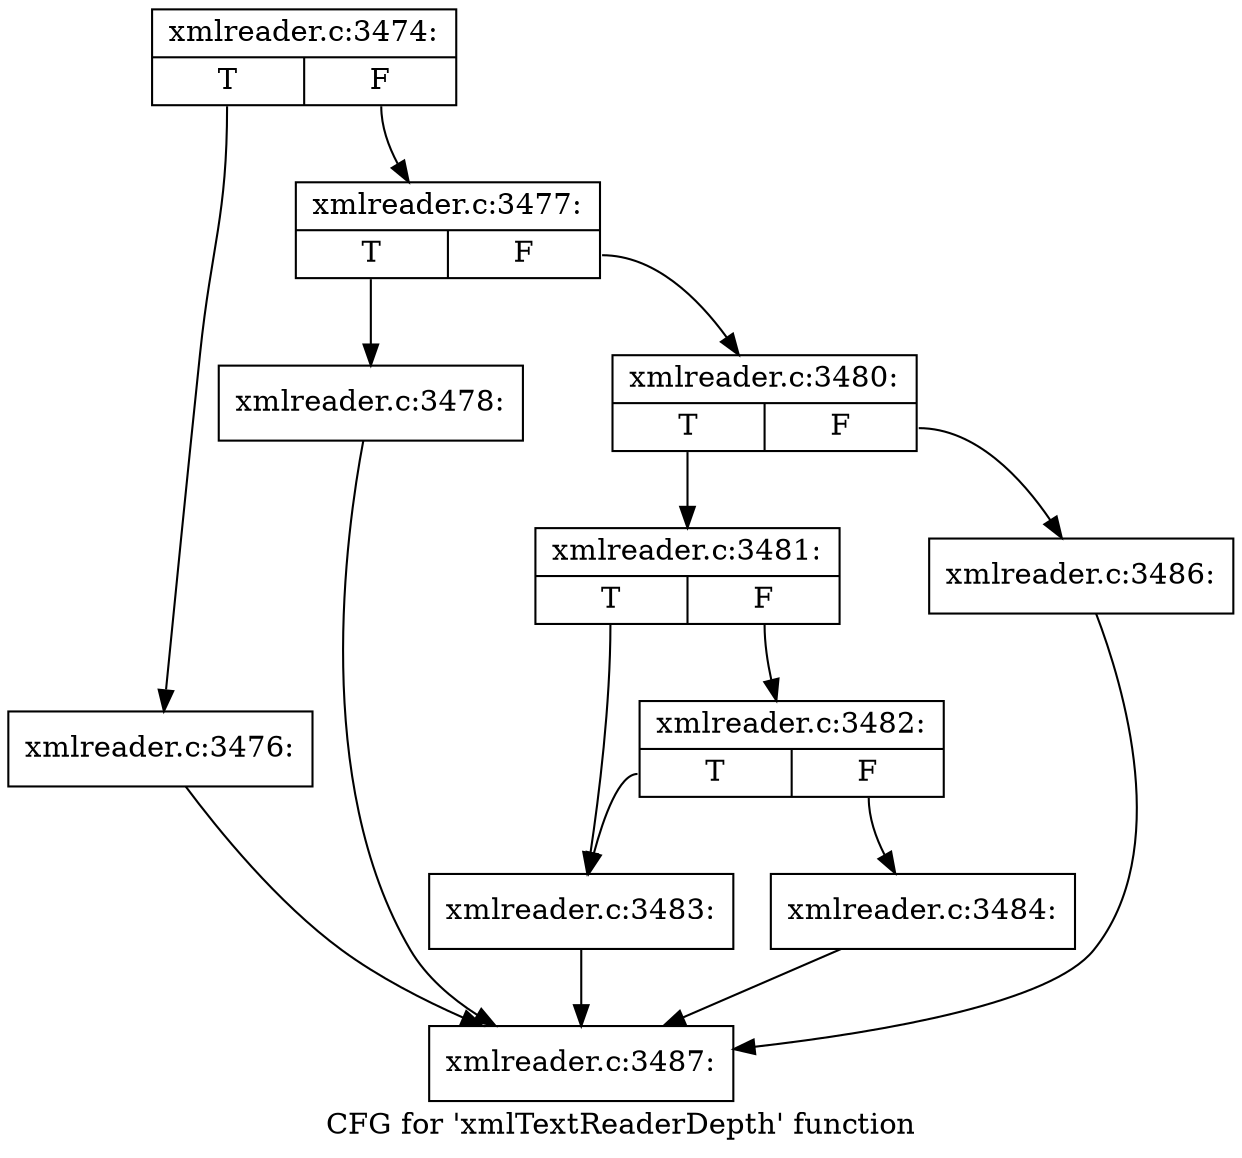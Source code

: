digraph "CFG for 'xmlTextReaderDepth' function" {
	label="CFG for 'xmlTextReaderDepth' function";

	Node0x48037f0 [shape=record,label="{xmlreader.c:3474:|{<s0>T|<s1>F}}"];
	Node0x48037f0:s0 -> Node0x4803620;
	Node0x48037f0:s1 -> Node0x4803670;
	Node0x4803620 [shape=record,label="{xmlreader.c:3476:}"];
	Node0x4803620 -> Node0x4803b20;
	Node0x4803670 [shape=record,label="{xmlreader.c:3477:|{<s0>T|<s1>F}}"];
	Node0x4803670:s0 -> Node0x47fdde0;
	Node0x4803670:s1 -> Node0x47fde30;
	Node0x47fdde0 [shape=record,label="{xmlreader.c:3478:}"];
	Node0x47fdde0 -> Node0x4803b20;
	Node0x47fde30 [shape=record,label="{xmlreader.c:3480:|{<s0>T|<s1>F}}"];
	Node0x47fde30:s0 -> Node0x48047f0;
	Node0x47fde30:s1 -> Node0x4804840;
	Node0x48047f0 [shape=record,label="{xmlreader.c:3481:|{<s0>T|<s1>F}}"];
	Node0x48047f0:s0 -> Node0x4804d30;
	Node0x48047f0:s1 -> Node0x4804dd0;
	Node0x4804dd0 [shape=record,label="{xmlreader.c:3482:|{<s0>T|<s1>F}}"];
	Node0x4804dd0:s0 -> Node0x4804d30;
	Node0x4804dd0:s1 -> Node0x4804d80;
	Node0x4804d30 [shape=record,label="{xmlreader.c:3483:}"];
	Node0x4804d30 -> Node0x4803b20;
	Node0x4804d80 [shape=record,label="{xmlreader.c:3484:}"];
	Node0x4804d80 -> Node0x4803b20;
	Node0x4804840 [shape=record,label="{xmlreader.c:3486:}"];
	Node0x4804840 -> Node0x4803b20;
	Node0x4803b20 [shape=record,label="{xmlreader.c:3487:}"];
}
